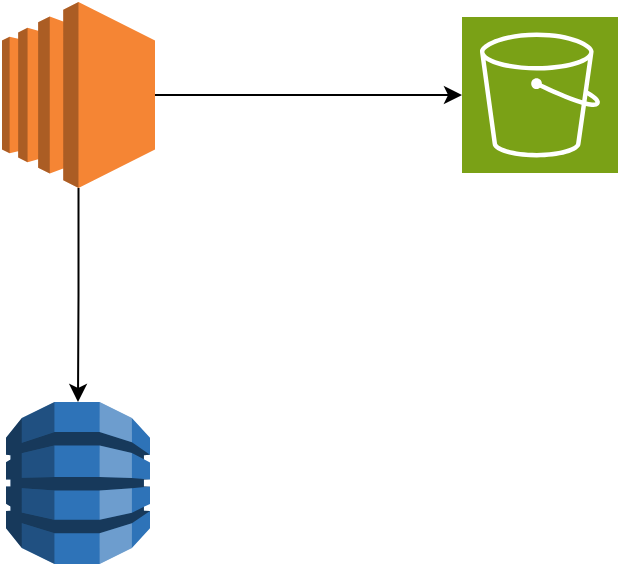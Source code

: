 <?xml version="1.0" encoding="UTF-8"?>
<mxfile version="28.0.6">
  <diagram name="Page-1" id="voQuJGEIS8-JyMB7D_-l">
    <mxGraphModel dx="1426" dy="841" grid="1" gridSize="10" guides="1" tooltips="1" connect="1" arrows="1" fold="1" page="1" pageScale="1" pageWidth="850" pageHeight="1100" math="0" shadow="0">
      <root>
        <mxCell id="0" />
        <mxCell id="1" parent="0" />
        <mxCell id="NnN-uo55CSsoGGYhKrnf-3" style="edgeStyle=orthogonalEdgeStyle;rounded=0;orthogonalLoop=1;jettySize=auto;html=1;" edge="1" parent="1" source="NnN-uo55CSsoGGYhKrnf-1" target="NnN-uo55CSsoGGYhKrnf-2">
          <mxGeometry relative="1" as="geometry" />
        </mxCell>
        <mxCell id="NnN-uo55CSsoGGYhKrnf-5" style="edgeStyle=orthogonalEdgeStyle;rounded=0;orthogonalLoop=1;jettySize=auto;html=1;" edge="1" parent="1" source="NnN-uo55CSsoGGYhKrnf-1" target="NnN-uo55CSsoGGYhKrnf-4">
          <mxGeometry relative="1" as="geometry" />
        </mxCell>
        <mxCell id="NnN-uo55CSsoGGYhKrnf-1" value="" style="outlineConnect=0;dashed=0;verticalLabelPosition=bottom;verticalAlign=top;align=center;html=1;shape=mxgraph.aws3.ec2;fillColor=#F58534;gradientColor=none;" vertex="1" parent="1">
          <mxGeometry x="240" y="200" width="76.5" height="93" as="geometry" />
        </mxCell>
        <mxCell id="NnN-uo55CSsoGGYhKrnf-2" value="" style="sketch=0;points=[[0,0,0],[0.25,0,0],[0.5,0,0],[0.75,0,0],[1,0,0],[0,1,0],[0.25,1,0],[0.5,1,0],[0.75,1,0],[1,1,0],[0,0.25,0],[0,0.5,0],[0,0.75,0],[1,0.25,0],[1,0.5,0],[1,0.75,0]];outlineConnect=0;fontColor=#232F3E;fillColor=#7AA116;strokeColor=#ffffff;dashed=0;verticalLabelPosition=bottom;verticalAlign=top;align=center;html=1;fontSize=12;fontStyle=0;aspect=fixed;shape=mxgraph.aws4.resourceIcon;resIcon=mxgraph.aws4.s3;" vertex="1" parent="1">
          <mxGeometry x="470" y="207.5" width="78" height="78" as="geometry" />
        </mxCell>
        <mxCell id="NnN-uo55CSsoGGYhKrnf-4" value="" style="outlineConnect=0;dashed=0;verticalLabelPosition=bottom;verticalAlign=top;align=center;html=1;shape=mxgraph.aws3.dynamo_db;fillColor=#2E73B8;gradientColor=none;" vertex="1" parent="1">
          <mxGeometry x="242" y="400" width="72" height="81" as="geometry" />
        </mxCell>
      </root>
    </mxGraphModel>
  </diagram>
</mxfile>